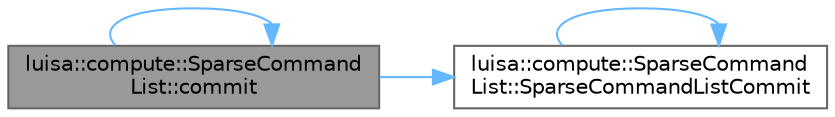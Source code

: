 digraph "luisa::compute::SparseCommandList::commit"
{
 // LATEX_PDF_SIZE
  bgcolor="transparent";
  edge [fontname=Helvetica,fontsize=10,labelfontname=Helvetica,labelfontsize=10];
  node [fontname=Helvetica,fontsize=10,shape=box,height=0.2,width=0.4];
  rankdir="LR";
  Node1 [id="Node000001",label="luisa::compute::SparseCommand\lList::commit",height=0.2,width=0.4,color="gray40", fillcolor="grey60", style="filled", fontcolor="black",tooltip=" "];
  Node1 -> Node1 [id="edge1_Node000001_Node000001",color="steelblue1",style="solid",tooltip=" "];
  Node1 -> Node2 [id="edge2_Node000001_Node000002",color="steelblue1",style="solid",tooltip=" "];
  Node2 [id="Node000002",label="luisa::compute::SparseCommand\lList::SparseCommandListCommit",height=0.2,width=0.4,color="grey40", fillcolor="white", style="filled",URL="$classluisa_1_1compute_1_1_sparse_command_list.html#af7ace55a34803d1bf62166246893260c",tooltip=" "];
  Node2 -> Node2 [id="edge3_Node000002_Node000002",color="steelblue1",style="solid",tooltip=" "];
}
